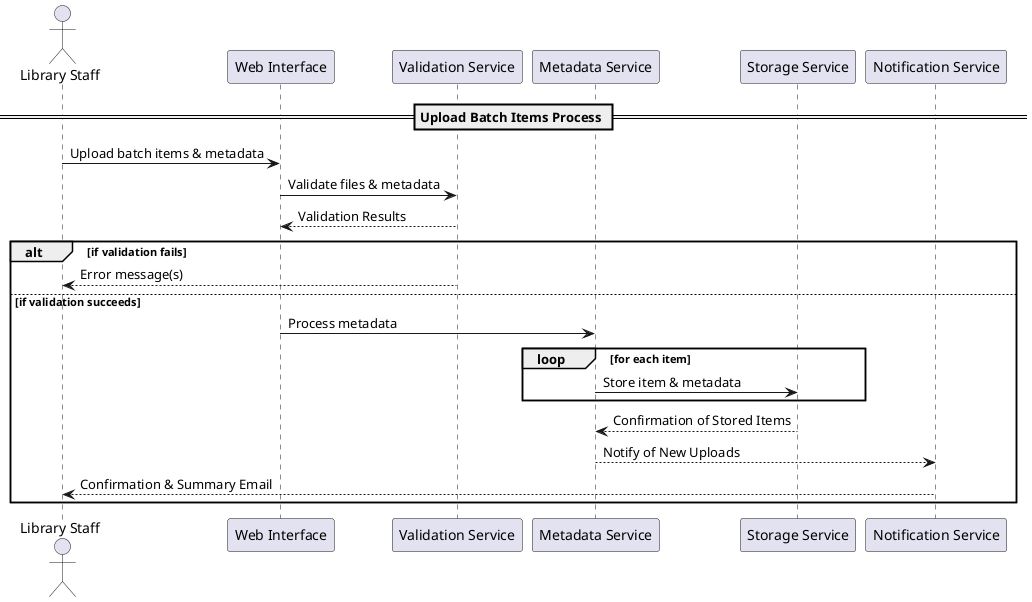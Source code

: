 @startuml
actor LibraryStaff as "Library Staff"
participant WebInterface as "Web Interface"
participant ValidationService as "Validation Service"
participant MetadataService as "Metadata Service"
participant StorageService as "Storage Service"
participant NotificationService as "Notification Service"

== Upload Batch Items Process ==

LibraryStaff -> WebInterface : Upload batch items & metadata
WebInterface -> ValidationService : Validate files & metadata
ValidationService --> WebInterface : Validation Results

alt if validation fails
  ValidationService --> LibraryStaff : Error message(s)
else if validation succeeds

  WebInterface -> MetadataService : Process metadata
  loop for each item
    MetadataService -> StorageService : Store item & metadata
  end
  StorageService --> MetadataService : Confirmation of Stored Items
  MetadataService --> NotificationService : Notify of New Uploads
  NotificationService --> LibraryStaff : Confirmation & Summary Email
end

@enduml